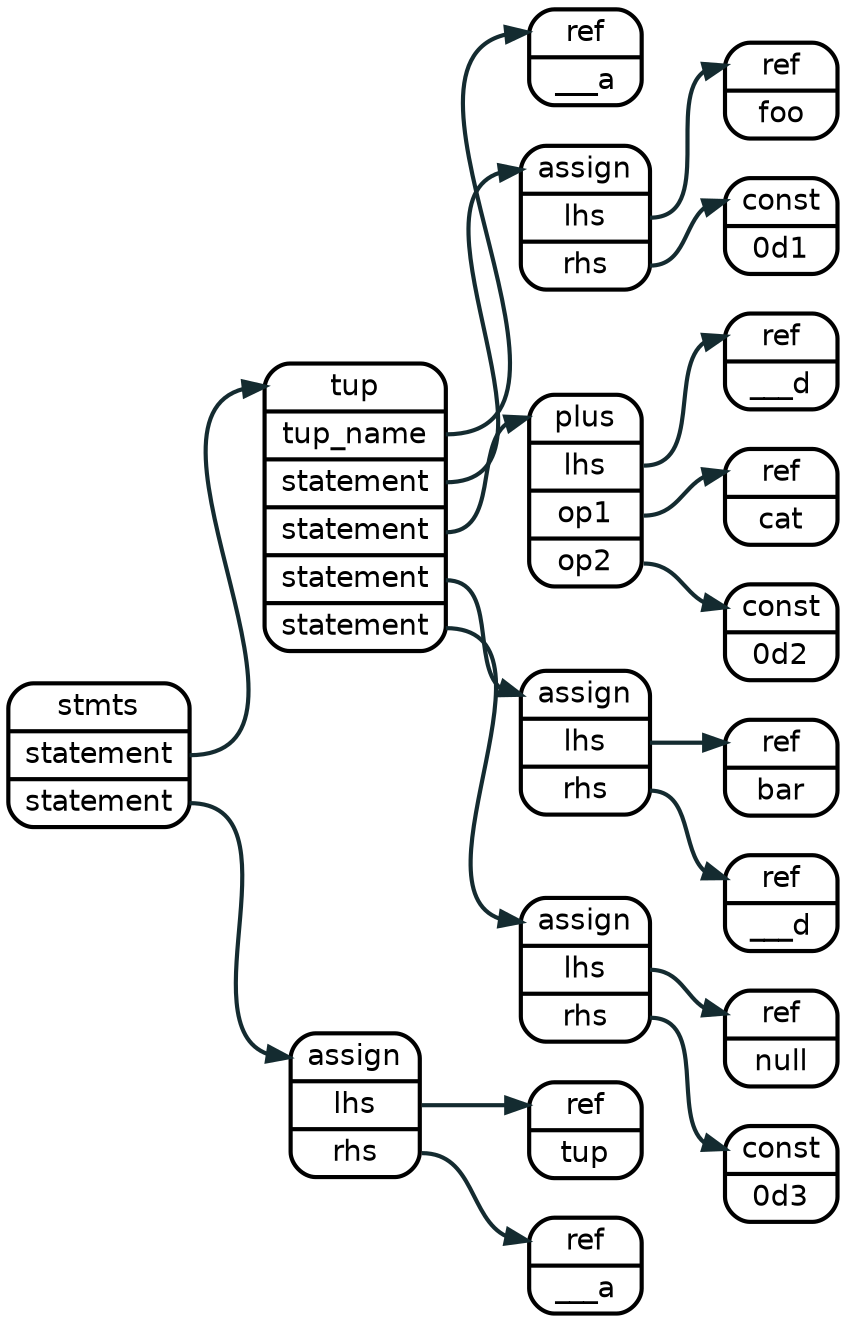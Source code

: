 digraph assign {
  rankdir=LR
  bgcolor="transparent"

  node  [fontname = "helvetica", shape=record, style="rounded", penwidth = 2];
  edge  [fontname = "helvetica", color="#142b30", arrowhead="normal", penwidth = 2];
  graph [fontname = "helvetica"];

  

  node_0 [label = "<a> stmts | <s1> statement | <s2> statement"];
  node_1 [label = "<a> tup   | <n> tup_name | <s1> statement | <s2> statement |  <s3> statement | <s4> statement"]

  node_1_1 [label = "<a> ref   | <l> ___a"];

  node_2 [label = "<a> assign | <l> lhs  | <r> rhs"];
  node_3 [label = "<a> ref   | <l> foo"];
  node_4 [label = "<a> const | <l> 0d1"];

  node_5 [label = "<a> plus | <l> lhs | <r1> op1 | <r2> op2 "];
  node_6 [label = "<a> ref   | <l> ___d"];
  node_7 [label = "<a> ref   | <l> cat"];
  node_8 [label = "<a> const   | <l> 0d2"];

  node_9 [label = "<a> assign | <l> lhs  | <r> rhs"];
  node_a [label = "<a> ref    | <l> bar"];
  node_b [label = "<a> ref    | <l> ___d"];

  node_c [label = "<a> assign | <l> lhs  | <r> rhs"];
  node_d [label = "<a> ref   | <l> null"];
  node_e [label = "<a> const   | <l> 0d3"];

  node_f [label = "<a> assign | <l> lhs  | <r> rhs"];
  node_g [label = "<a> ref   | <l> tup"];
  node_h [label = "<a> ref   | <l> ___a"];

  node_0:s1  -> node_1:a;
  node_0:s2  -> node_f:a;

  node_1:n  -> node_1_1:a;
  node_1:s1 -> node_2:a;
  node_1:s2 -> node_5:a;
  node_1:s3 -> node_9:a;
  node_1:s4 -> node_c:a;

  node_2:l -> node_3:a;
  node_2:r -> node_4:a;
  
  node_5:l  -> node_6:a;
  node_5:r1 -> node_7:a;
  node_5:r2 -> node_8:a;
  
  node_9:l -> node_a:a;
  node_9:r -> node_b:a;

  node_c:l -> node_d:a;
  node_c:r -> node_e:a;

  node_f:l -> node_g:a;
  node_f:r -> node_h:a;

}

